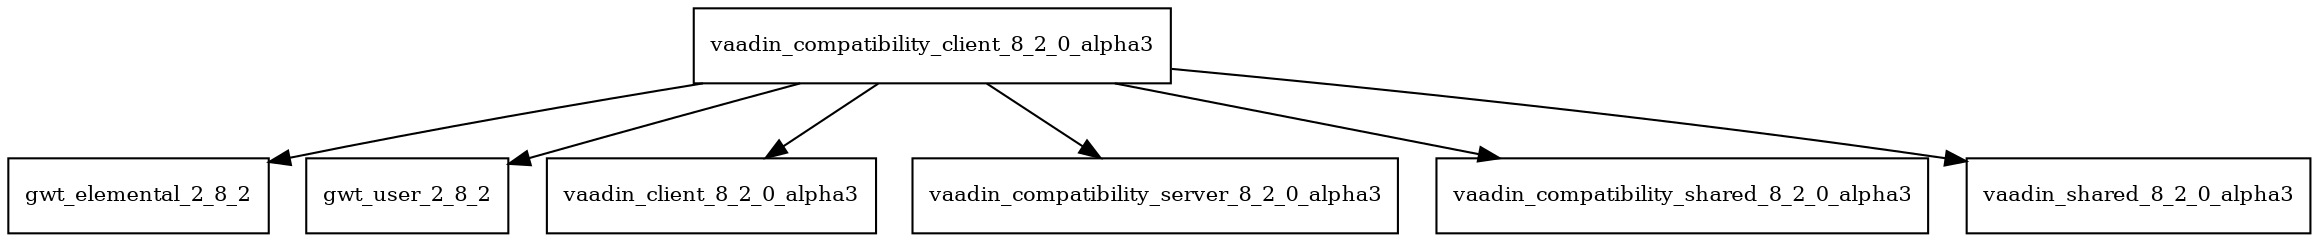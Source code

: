 digraph vaadin_compatibility_client_8_2_0_alpha3_dependencies {
  node [shape = box, fontsize=10.0];
  vaadin_compatibility_client_8_2_0_alpha3 -> gwt_elemental_2_8_2;
  vaadin_compatibility_client_8_2_0_alpha3 -> gwt_user_2_8_2;
  vaadin_compatibility_client_8_2_0_alpha3 -> vaadin_client_8_2_0_alpha3;
  vaadin_compatibility_client_8_2_0_alpha3 -> vaadin_compatibility_server_8_2_0_alpha3;
  vaadin_compatibility_client_8_2_0_alpha3 -> vaadin_compatibility_shared_8_2_0_alpha3;
  vaadin_compatibility_client_8_2_0_alpha3 -> vaadin_shared_8_2_0_alpha3;
}
